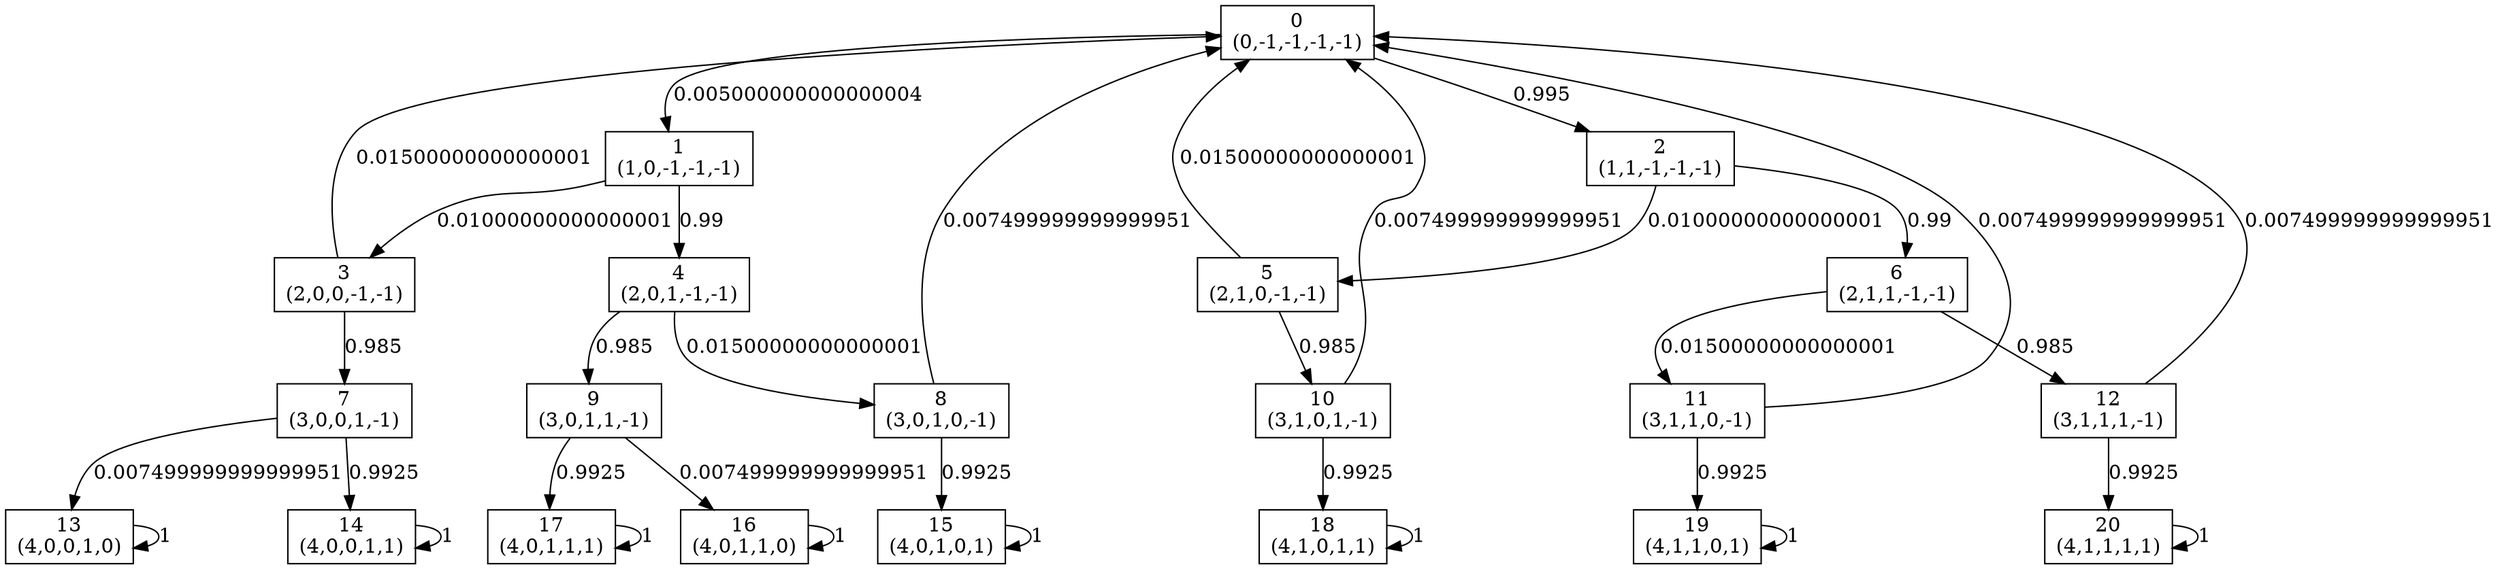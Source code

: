 digraph P {
node [shape=box];
0 -> 1 [ label="0.005000000000000004" ];
0 -> 2 [ label="0.995" ];
1 -> 3 [ label="0.01000000000000001" ];
1 -> 4 [ label="0.99" ];
2 -> 5 [ label="0.01000000000000001" ];
2 -> 6 [ label="0.99" ];
3 -> 0 [ label="0.01500000000000001" ];
3 -> 7 [ label="0.985" ];
4 -> 8 [ label="0.01500000000000001" ];
4 -> 9 [ label="0.985" ];
5 -> 0 [ label="0.01500000000000001" ];
5 -> 10 [ label="0.985" ];
6 -> 11 [ label="0.01500000000000001" ];
6 -> 12 [ label="0.985" ];
7 -> 13 [ label="0.007499999999999951" ];
7 -> 14 [ label="0.9925" ];
8 -> 0 [ label="0.007499999999999951" ];
8 -> 15 [ label="0.9925" ];
9 -> 16 [ label="0.007499999999999951" ];
9 -> 17 [ label="0.9925" ];
10 -> 0 [ label="0.007499999999999951" ];
10 -> 18 [ label="0.9925" ];
11 -> 0 [ label="0.007499999999999951" ];
11 -> 19 [ label="0.9925" ];
12 -> 0 [ label="0.007499999999999951" ];
12 -> 20 [ label="0.9925" ];
13 -> 13 [ label="1" ];
14 -> 14 [ label="1" ];
15 -> 15 [ label="1" ];
16 -> 16 [ label="1" ];
17 -> 17 [ label="1" ];
18 -> 18 [ label="1" ];
19 -> 19 [ label="1" ];
20 -> 20 [ label="1" ];
0 [label="0\n(0,-1,-1,-1,-1)"];
1 [label="1\n(1,0,-1,-1,-1)"];
2 [label="2\n(1,1,-1,-1,-1)"];
3 [label="3\n(2,0,0,-1,-1)"];
4 [label="4\n(2,0,1,-1,-1)"];
5 [label="5\n(2,1,0,-1,-1)"];
6 [label="6\n(2,1,1,-1,-1)"];
7 [label="7\n(3,0,0,1,-1)"];
8 [label="8\n(3,0,1,0,-1)"];
9 [label="9\n(3,0,1,1,-1)"];
10 [label="10\n(3,1,0,1,-1)"];
11 [label="11\n(3,1,1,0,-1)"];
12 [label="12\n(3,1,1,1,-1)"];
13 [label="13\n(4,0,0,1,0)"];
14 [label="14\n(4,0,0,1,1)"];
15 [label="15\n(4,0,1,0,1)"];
16 [label="16\n(4,0,1,1,0)"];
17 [label="17\n(4,0,1,1,1)"];
18 [label="18\n(4,1,0,1,1)"];
19 [label="19\n(4,1,1,0,1)"];
20 [label="20\n(4,1,1,1,1)"];
}
